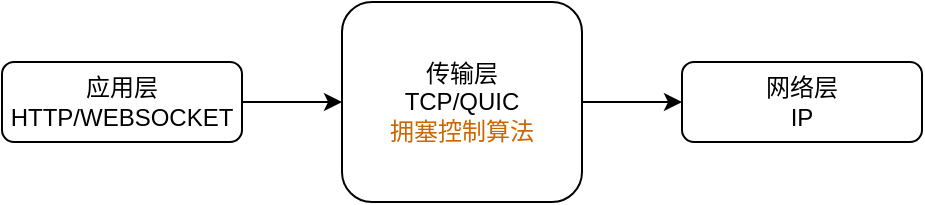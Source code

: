 <mxfile version="26.2.13">
  <diagram id="C5RBs43oDa-KdzZeNtuy" name="Page-1">
    <mxGraphModel dx="1215" dy="657" grid="1" gridSize="10" guides="1" tooltips="1" connect="1" arrows="1" fold="1" page="1" pageScale="1" pageWidth="827" pageHeight="1169" math="0" shadow="0">
      <root>
        <mxCell id="WIyWlLk6GJQsqaUBKTNV-0" />
        <mxCell id="WIyWlLk6GJQsqaUBKTNV-1" parent="WIyWlLk6GJQsqaUBKTNV-0" />
        <mxCell id="WIyWlLk6GJQsqaUBKTNV-3" value="&lt;div&gt;应用层&lt;/div&gt;HTTP/WEBSOCKET" style="rounded=1;whiteSpace=wrap;html=1;fontSize=12;glass=0;strokeWidth=1;shadow=0;" parent="WIyWlLk6GJQsqaUBKTNV-1" vertex="1">
          <mxGeometry x="170" y="130" width="120" height="40" as="geometry" />
        </mxCell>
        <mxCell id="GS8hxyTyObDqApa_BKXd-0" value="&lt;div&gt;&lt;font style=&quot;color: rgb(0, 0, 0);&quot;&gt;传输层&lt;/font&gt;&lt;/div&gt;&lt;div&gt;&lt;font style=&quot;color: rgb(0, 0, 0);&quot;&gt;TCP/QUIC&lt;/font&gt;&lt;/div&gt;&lt;div&gt;&lt;font style=&quot;color: rgb(204, 102, 0);&quot;&gt;拥塞控制算法&lt;/font&gt;&lt;/div&gt;" style="rounded=1;whiteSpace=wrap;html=1;fontSize=12;glass=0;strokeWidth=1;shadow=0;fontColor=#FF8000;" vertex="1" parent="WIyWlLk6GJQsqaUBKTNV-1">
          <mxGeometry x="340" y="100" width="120" height="100" as="geometry" />
        </mxCell>
        <mxCell id="GS8hxyTyObDqApa_BKXd-2" value="&lt;div&gt;网络层&lt;/div&gt;IP" style="rounded=1;whiteSpace=wrap;html=1;fontSize=12;glass=0;strokeWidth=1;shadow=0;" vertex="1" parent="WIyWlLk6GJQsqaUBKTNV-1">
          <mxGeometry x="510" y="130" width="120" height="40" as="geometry" />
        </mxCell>
        <mxCell id="GS8hxyTyObDqApa_BKXd-8" value="" style="endArrow=classic;html=1;rounded=0;exitX=1;exitY=0.5;exitDx=0;exitDy=0;entryX=0;entryY=0.5;entryDx=0;entryDy=0;" edge="1" parent="WIyWlLk6GJQsqaUBKTNV-1" source="WIyWlLk6GJQsqaUBKTNV-3" target="GS8hxyTyObDqApa_BKXd-0">
          <mxGeometry width="50" height="50" relative="1" as="geometry">
            <mxPoint x="390" y="270" as="sourcePoint" />
            <mxPoint x="440" y="220" as="targetPoint" />
          </mxGeometry>
        </mxCell>
        <mxCell id="GS8hxyTyObDqApa_BKXd-9" value="" style="endArrow=classic;html=1;rounded=0;entryX=0;entryY=0.5;entryDx=0;entryDy=0;exitX=1;exitY=0.5;exitDx=0;exitDy=0;" edge="1" parent="WIyWlLk6GJQsqaUBKTNV-1" source="GS8hxyTyObDqApa_BKXd-0" target="GS8hxyTyObDqApa_BKXd-2">
          <mxGeometry width="50" height="50" relative="1" as="geometry">
            <mxPoint x="450" y="140" as="sourcePoint" />
            <mxPoint x="348" y="150" as="targetPoint" />
          </mxGeometry>
        </mxCell>
      </root>
    </mxGraphModel>
  </diagram>
</mxfile>
